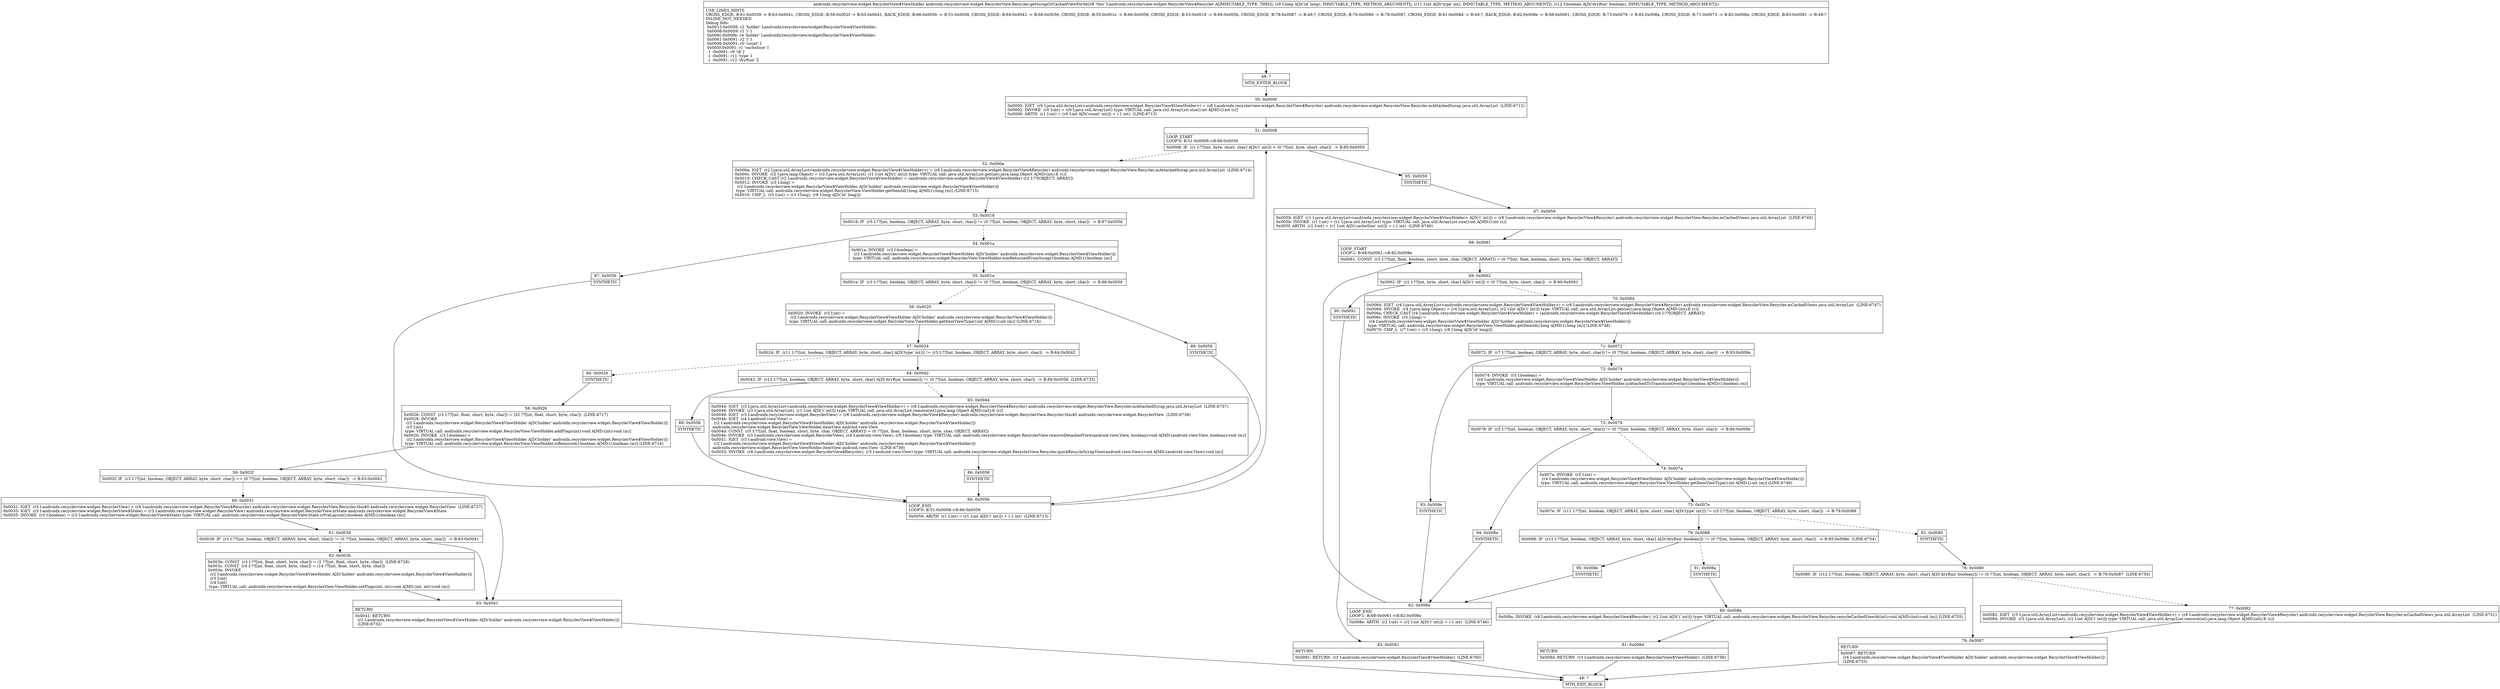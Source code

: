 digraph "CFG forandroidx.recyclerview.widget.RecyclerView.Recycler.getScrapOrCachedViewForId(JIZ)Landroidx\/recyclerview\/widget\/RecyclerView$ViewHolder;" {
Node_48 [shape=record,label="{48\:\ ?|MTH_ENTER_BLOCK\l}"];
Node_50 [shape=record,label="{50\:\ 0x0000|0x0000: IGET  (r0 I:java.util.ArrayList\<androidx.recyclerview.widget.RecyclerView$ViewHolder\>) = (r8 I:androidx.recyclerview.widget.RecyclerView$Recycler) androidx.recyclerview.widget.RecyclerView.Recycler.mAttachedScrap java.util.ArrayList  (LINE:6712)\l0x0002: INVOKE  (r0 I:int) = (r0 I:java.util.ArrayList) type: VIRTUAL call: java.util.ArrayList.size():int A[MD:():int (c)]\l0x0006: ARITH  (r1 I:int) = (r0 I:int A[D('count' int)]) + (\-1 int)  (LINE:6713)\l}"];
Node_51 [shape=record,label="{51\:\ 0x0008|LOOP_START\lLOOP:0: B:51:0x0008\-\>B:66:0x0056\l|0x0008: IF  (r1 I:??[int, byte, short, char] A[D('i' int)]) \< (0 ??[int, byte, short, char])  \-\> B:85:0x0059 \l}"];
Node_52 [shape=record,label="{52\:\ 0x000a|0x000a: IGET  (r2 I:java.util.ArrayList\<androidx.recyclerview.widget.RecyclerView$ViewHolder\>) = (r8 I:androidx.recyclerview.widget.RecyclerView$Recycler) androidx.recyclerview.widget.RecyclerView.Recycler.mAttachedScrap java.util.ArrayList  (LINE:6714)\l0x000c: INVOKE  (r2 I:java.lang.Object) = (r2 I:java.util.ArrayList), (r1 I:int A[D('i' int)]) type: VIRTUAL call: java.util.ArrayList.get(int):java.lang.Object A[MD:(int):E (c)]\l0x0010: CHECK_CAST (r2 I:androidx.recyclerview.widget.RecyclerView$ViewHolder) = (androidx.recyclerview.widget.RecyclerView$ViewHolder) (r2 I:??[OBJECT, ARRAY]) \l0x0012: INVOKE  (r3 I:long) = \l  (r2 I:androidx.recyclerview.widget.RecyclerView$ViewHolder A[D('holder' androidx.recyclerview.widget.RecyclerView$ViewHolder)])\l type: VIRTUAL call: androidx.recyclerview.widget.RecyclerView.ViewHolder.getItemId():long A[MD:():long (m)] (LINE:6715)\l0x0016: CMP_L  (r5 I:int) = (r3 I:long), (r9 I:long A[D('id' long)]) \l}"];
Node_53 [shape=record,label="{53\:\ 0x0018|0x0018: IF  (r5 I:??[int, boolean, OBJECT, ARRAY, byte, short, char]) != (0 ??[int, boolean, OBJECT, ARRAY, byte, short, char])  \-\> B:87:0x0056 \l}"];
Node_54 [shape=record,label="{54\:\ 0x001a|0x001a: INVOKE  (r3 I:boolean) = \l  (r2 I:androidx.recyclerview.widget.RecyclerView$ViewHolder A[D('holder' androidx.recyclerview.widget.RecyclerView$ViewHolder)])\l type: VIRTUAL call: androidx.recyclerview.widget.RecyclerView.ViewHolder.wasReturnedFromScrap():boolean A[MD:():boolean (m)]\l}"];
Node_55 [shape=record,label="{55\:\ 0x001e|0x001e: IF  (r3 I:??[int, boolean, OBJECT, ARRAY, byte, short, char]) != (0 ??[int, boolean, OBJECT, ARRAY, byte, short, char])  \-\> B:88:0x0056 \l}"];
Node_56 [shape=record,label="{56\:\ 0x0020|0x0020: INVOKE  (r3 I:int) = \l  (r2 I:androidx.recyclerview.widget.RecyclerView$ViewHolder A[D('holder' androidx.recyclerview.widget.RecyclerView$ViewHolder)])\l type: VIRTUAL call: androidx.recyclerview.widget.RecyclerView.ViewHolder.getItemViewType():int A[MD:():int (m)] (LINE:6716)\l}"];
Node_57 [shape=record,label="{57\:\ 0x0024|0x0024: IF  (r11 I:??[int, boolean, OBJECT, ARRAY, byte, short, char] A[D('type' int)]) != (r3 I:??[int, boolean, OBJECT, ARRAY, byte, short, char])  \-\> B:64:0x0042 \l}"];
Node_64 [shape=record,label="{64\:\ 0x0042|0x0042: IF  (r12 I:??[int, boolean, OBJECT, ARRAY, byte, short, char] A[D('dryRun' boolean)]) != (0 ??[int, boolean, OBJECT, ARRAY, byte, short, char])  \-\> B:89:0x0056  (LINE:6733)\l}"];
Node_65 [shape=record,label="{65\:\ 0x0044|0x0044: IGET  (r3 I:java.util.ArrayList\<androidx.recyclerview.widget.RecyclerView$ViewHolder\>) = (r8 I:androidx.recyclerview.widget.RecyclerView$Recycler) androidx.recyclerview.widget.RecyclerView.Recycler.mAttachedScrap java.util.ArrayList  (LINE:6737)\l0x0046: INVOKE  (r3 I:java.util.ArrayList), (r1 I:int A[D('i' int)]) type: VIRTUAL call: java.util.ArrayList.remove(int):java.lang.Object A[MD:(int):E (c)]\l0x0049: IGET  (r3 I:androidx.recyclerview.widget.RecyclerView) = (r8 I:androidx.recyclerview.widget.RecyclerView$Recycler) androidx.recyclerview.widget.RecyclerView.Recycler.this$0 androidx.recyclerview.widget.RecyclerView  (LINE:6738)\l0x004b: IGET  (r4 I:android.view.View) = \l  (r2 I:androidx.recyclerview.widget.RecyclerView$ViewHolder A[D('holder' androidx.recyclerview.widget.RecyclerView$ViewHolder)])\l androidx.recyclerview.widget.RecyclerView.ViewHolder.itemView android.view.View \l0x004d: CONST  (r5 I:??[int, float, boolean, short, byte, char, OBJECT, ARRAY]) = (0 ??[int, float, boolean, short, byte, char, OBJECT, ARRAY]) \l0x004e: INVOKE  (r3 I:androidx.recyclerview.widget.RecyclerView), (r4 I:android.view.View), (r5 I:boolean) type: VIRTUAL call: androidx.recyclerview.widget.RecyclerView.removeDetachedView(android.view.View, boolean):void A[MD:(android.view.View, boolean):void (m)]\l0x0051: IGET  (r3 I:android.view.View) = \l  (r2 I:androidx.recyclerview.widget.RecyclerView$ViewHolder A[D('holder' androidx.recyclerview.widget.RecyclerView$ViewHolder)])\l androidx.recyclerview.widget.RecyclerView.ViewHolder.itemView android.view.View  (LINE:6739)\l0x0053: INVOKE  (r8 I:androidx.recyclerview.widget.RecyclerView$Recycler), (r3 I:android.view.View) type: VIRTUAL call: androidx.recyclerview.widget.RecyclerView.Recycler.quickRecycleScrapView(android.view.View):void A[MD:(android.view.View):void (m)]\l}"];
Node_86 [shape=record,label="{86\:\ 0x0056|SYNTHETIC\l}"];
Node_66 [shape=record,label="{66\:\ 0x0056|LOOP_END\lLOOP:0: B:51:0x0008\-\>B:66:0x0056\l|0x0056: ARITH  (r1 I:int) = (r1 I:int A[D('i' int)]) + (\-1 int)  (LINE:6713)\l}"];
Node_89 [shape=record,label="{89\:\ 0x0056|SYNTHETIC\l}"];
Node_84 [shape=record,label="{84\:\ 0x0026|SYNTHETIC\l}"];
Node_58 [shape=record,label="{58\:\ 0x0026|0x0026: CONST  (r3 I:??[int, float, short, byte, char]) = (32 ??[int, float, short, byte, char])  (LINE:6717)\l0x0028: INVOKE  \l  (r2 I:androidx.recyclerview.widget.RecyclerView$ViewHolder A[D('holder' androidx.recyclerview.widget.RecyclerView$ViewHolder)])\l  (r3 I:int)\l type: VIRTUAL call: androidx.recyclerview.widget.RecyclerView.ViewHolder.addFlags(int):void A[MD:(int):void (m)]\l0x002b: INVOKE  (r3 I:boolean) = \l  (r2 I:androidx.recyclerview.widget.RecyclerView$ViewHolder A[D('holder' androidx.recyclerview.widget.RecyclerView$ViewHolder)])\l type: VIRTUAL call: androidx.recyclerview.widget.RecyclerView.ViewHolder.isRemoved():boolean A[MD:():boolean (m)] (LINE:6718)\l}"];
Node_59 [shape=record,label="{59\:\ 0x002f|0x002f: IF  (r3 I:??[int, boolean, OBJECT, ARRAY, byte, short, char]) == (0 ??[int, boolean, OBJECT, ARRAY, byte, short, char])  \-\> B:63:0x0041 \l}"];
Node_60 [shape=record,label="{60\:\ 0x0031|0x0031: IGET  (r3 I:androidx.recyclerview.widget.RecyclerView) = (r8 I:androidx.recyclerview.widget.RecyclerView$Recycler) androidx.recyclerview.widget.RecyclerView.Recycler.this$0 androidx.recyclerview.widget.RecyclerView  (LINE:6727)\l0x0033: IGET  (r3 I:androidx.recyclerview.widget.RecyclerView$State) = (r3 I:androidx.recyclerview.widget.RecyclerView) androidx.recyclerview.widget.RecyclerView.mState androidx.recyclerview.widget.RecyclerView$State \l0x0035: INVOKE  (r3 I:boolean) = (r3 I:androidx.recyclerview.widget.RecyclerView$State) type: VIRTUAL call: androidx.recyclerview.widget.RecyclerView.State.isPreLayout():boolean A[MD:():boolean (m)]\l}"];
Node_61 [shape=record,label="{61\:\ 0x0039|0x0039: IF  (r3 I:??[int, boolean, OBJECT, ARRAY, byte, short, char]) != (0 ??[int, boolean, OBJECT, ARRAY, byte, short, char])  \-\> B:63:0x0041 \l}"];
Node_62 [shape=record,label="{62\:\ 0x003b|0x003b: CONST  (r3 I:??[int, float, short, byte, char]) = (2 ??[int, float, short, byte, char])  (LINE:6728)\l0x003c: CONST  (r4 I:??[int, float, short, byte, char]) = (14 ??[int, float, short, byte, char]) \l0x003e: INVOKE  \l  (r2 I:androidx.recyclerview.widget.RecyclerView$ViewHolder A[D('holder' androidx.recyclerview.widget.RecyclerView$ViewHolder)])\l  (r3 I:int)\l  (r4 I:int)\l type: VIRTUAL call: androidx.recyclerview.widget.RecyclerView.ViewHolder.setFlags(int, int):void A[MD:(int, int):void (m)]\l}"];
Node_63 [shape=record,label="{63\:\ 0x0041|RETURN\l|0x0041: RETURN  \l  (r2 I:androidx.recyclerview.widget.RecyclerView$ViewHolder A[D('holder' androidx.recyclerview.widget.RecyclerView$ViewHolder)])\l  (LINE:6732)\l}"];
Node_49 [shape=record,label="{49\:\ ?|MTH_EXIT_BLOCK\l}"];
Node_88 [shape=record,label="{88\:\ 0x0056|SYNTHETIC\l}"];
Node_87 [shape=record,label="{87\:\ 0x0056|SYNTHETIC\l}"];
Node_85 [shape=record,label="{85\:\ 0x0059|SYNTHETIC\l}"];
Node_67 [shape=record,label="{67\:\ 0x0059|0x0059: IGET  (r1 I:java.util.ArrayList\<androidx.recyclerview.widget.RecyclerView$ViewHolder\> A[D('i' int)]) = (r8 I:androidx.recyclerview.widget.RecyclerView$Recycler) androidx.recyclerview.widget.RecyclerView.Recycler.mCachedViews java.util.ArrayList  (LINE:6745)\l0x005b: INVOKE  (r1 I:int) = (r1 I:java.util.ArrayList) type: VIRTUAL call: java.util.ArrayList.size():int A[MD:():int (c)]\l0x005f: ARITH  (r2 I:int) = (r1 I:int A[D('cacheSize' int)]) + (\-1 int)  (LINE:6746)\l}"];
Node_68 [shape=record,label="{68\:\ 0x0061|LOOP_START\lLOOP:1: B:68:0x0061\-\>B:82:0x008e\l|0x0061: CONST  (r3 I:??[int, float, boolean, short, byte, char, OBJECT, ARRAY]) = (0 ??[int, float, boolean, short, byte, char, OBJECT, ARRAY]) \l}"];
Node_69 [shape=record,label="{69\:\ 0x0062|0x0062: IF  (r2 I:??[int, byte, short, char] A[D('i' int)]) \< (0 ??[int, byte, short, char])  \-\> B:90:0x0091 \l}"];
Node_70 [shape=record,label="{70\:\ 0x0064|0x0064: IGET  (r4 I:java.util.ArrayList\<androidx.recyclerview.widget.RecyclerView$ViewHolder\>) = (r8 I:androidx.recyclerview.widget.RecyclerView$Recycler) androidx.recyclerview.widget.RecyclerView.Recycler.mCachedViews java.util.ArrayList  (LINE:6747)\l0x0066: INVOKE  (r4 I:java.lang.Object) = (r4 I:java.util.ArrayList), (r2 I:int A[D('i' int)]) type: VIRTUAL call: java.util.ArrayList.get(int):java.lang.Object A[MD:(int):E (c)]\l0x006a: CHECK_CAST (r4 I:androidx.recyclerview.widget.RecyclerView$ViewHolder) = (androidx.recyclerview.widget.RecyclerView$ViewHolder) (r4 I:??[OBJECT, ARRAY]) \l0x006c: INVOKE  (r5 I:long) = \l  (r4 I:androidx.recyclerview.widget.RecyclerView$ViewHolder A[D('holder' androidx.recyclerview.widget.RecyclerView$ViewHolder)])\l type: VIRTUAL call: androidx.recyclerview.widget.RecyclerView.ViewHolder.getItemId():long A[MD:():long (m)] (LINE:6748)\l0x0070: CMP_L  (r7 I:int) = (r5 I:long), (r9 I:long A[D('id' long)]) \l}"];
Node_71 [shape=record,label="{71\:\ 0x0072|0x0072: IF  (r7 I:??[int, boolean, OBJECT, ARRAY, byte, short, char]) != (0 ??[int, boolean, OBJECT, ARRAY, byte, short, char])  \-\> B:93:0x008e \l}"];
Node_72 [shape=record,label="{72\:\ 0x0074|0x0074: INVOKE  (r5 I:boolean) = \l  (r4 I:androidx.recyclerview.widget.RecyclerView$ViewHolder A[D('holder' androidx.recyclerview.widget.RecyclerView$ViewHolder)])\l type: VIRTUAL call: androidx.recyclerview.widget.RecyclerView.ViewHolder.isAttachedToTransitionOverlay():boolean A[MD:():boolean (m)]\l}"];
Node_73 [shape=record,label="{73\:\ 0x0078|0x0078: IF  (r5 I:??[int, boolean, OBJECT, ARRAY, byte, short, char]) != (0 ??[int, boolean, OBJECT, ARRAY, byte, short, char])  \-\> B:94:0x008e \l}"];
Node_74 [shape=record,label="{74\:\ 0x007a|0x007a: INVOKE  (r5 I:int) = \l  (r4 I:androidx.recyclerview.widget.RecyclerView$ViewHolder A[D('holder' androidx.recyclerview.widget.RecyclerView$ViewHolder)])\l type: VIRTUAL call: androidx.recyclerview.widget.RecyclerView.ViewHolder.getItemViewType():int A[MD:():int (m)] (LINE:6749)\l}"];
Node_75 [shape=record,label="{75\:\ 0x007e|0x007e: IF  (r11 I:??[int, boolean, OBJECT, ARRAY, byte, short, char] A[D('type' int)]) != (r5 I:??[int, boolean, OBJECT, ARRAY, byte, short, char])  \-\> B:79:0x0088 \l}"];
Node_79 [shape=record,label="{79\:\ 0x0088|0x0088: IF  (r12 I:??[int, boolean, OBJECT, ARRAY, byte, short, char] A[D('dryRun' boolean)]) != (0 ??[int, boolean, OBJECT, ARRAY, byte, short, char])  \-\> B:95:0x008e  (LINE:6754)\l}"];
Node_91 [shape=record,label="{91\:\ 0x008a|SYNTHETIC\l}"];
Node_80 [shape=record,label="{80\:\ 0x008a|0x008a: INVOKE  (r8 I:androidx.recyclerview.widget.RecyclerView$Recycler), (r2 I:int A[D('i' int)]) type: VIRTUAL call: androidx.recyclerview.widget.RecyclerView.Recycler.recycleCachedViewAt(int):void A[MD:(int):void (m)] (LINE:6755)\l}"];
Node_81 [shape=record,label="{81\:\ 0x008d|RETURN\l|0x008d: RETURN  (r3 I:androidx.recyclerview.widget.RecyclerView$ViewHolder)  (LINE:6756)\l}"];
Node_95 [shape=record,label="{95\:\ 0x008e|SYNTHETIC\l}"];
Node_82 [shape=record,label="{82\:\ 0x008e|LOOP_END\lLOOP:1: B:68:0x0061\-\>B:82:0x008e\l|0x008e: ARITH  (r2 I:int) = (r2 I:int A[D('i' int)]) + (\-1 int)  (LINE:6746)\l}"];
Node_92 [shape=record,label="{92\:\ 0x0080|SYNTHETIC\l}"];
Node_76 [shape=record,label="{76\:\ 0x0080|0x0080: IF  (r12 I:??[int, boolean, OBJECT, ARRAY, byte, short, char] A[D('dryRun' boolean)]) != (0 ??[int, boolean, OBJECT, ARRAY, byte, short, char])  \-\> B:78:0x0087  (LINE:6750)\l}"];
Node_77 [shape=record,label="{77\:\ 0x0082|0x0082: IGET  (r3 I:java.util.ArrayList\<androidx.recyclerview.widget.RecyclerView$ViewHolder\>) = (r8 I:androidx.recyclerview.widget.RecyclerView$Recycler) androidx.recyclerview.widget.RecyclerView.Recycler.mCachedViews java.util.ArrayList  (LINE:6751)\l0x0084: INVOKE  (r3 I:java.util.ArrayList), (r2 I:int A[D('i' int)]) type: VIRTUAL call: java.util.ArrayList.remove(int):java.lang.Object A[MD:(int):E (c)]\l}"];
Node_78 [shape=record,label="{78\:\ 0x0087|RETURN\l|0x0087: RETURN  \l  (r4 I:androidx.recyclerview.widget.RecyclerView$ViewHolder A[D('holder' androidx.recyclerview.widget.RecyclerView$ViewHolder)])\l  (LINE:6753)\l}"];
Node_94 [shape=record,label="{94\:\ 0x008e|SYNTHETIC\l}"];
Node_93 [shape=record,label="{93\:\ 0x008e|SYNTHETIC\l}"];
Node_90 [shape=record,label="{90\:\ 0x0091|SYNTHETIC\l}"];
Node_83 [shape=record,label="{83\:\ 0x0091|RETURN\l|0x0091: RETURN  (r3 I:androidx.recyclerview.widget.RecyclerView$ViewHolder)  (LINE:6760)\l}"];
MethodNode[shape=record,label="{androidx.recyclerview.widget.RecyclerView$ViewHolder androidx.recyclerview.widget.RecyclerView.Recycler.getScrapOrCachedViewForId((r8 'this' I:androidx.recyclerview.widget.RecyclerView$Recycler A[IMMUTABLE_TYPE, THIS]), (r9 I:long A[D('id' long), IMMUTABLE_TYPE, METHOD_ARGUMENT]), (r11 I:int A[D('type' int), IMMUTABLE_TYPE, METHOD_ARGUMENT]), (r12 I:boolean A[D('dryRun' boolean), IMMUTABLE_TYPE, METHOD_ARGUMENT]))  | USE_LINES_HINTS\lCROSS_EDGE: B:61:0x0039 \-\> B:63:0x0041, CROSS_EDGE: B:59:0x002f \-\> B:63:0x0041, BACK_EDGE: B:66:0x0056 \-\> B:51:0x0008, CROSS_EDGE: B:64:0x0042 \-\> B:66:0x0056, CROSS_EDGE: B:55:0x001e \-\> B:66:0x0056, CROSS_EDGE: B:53:0x0018 \-\> B:66:0x0056, CROSS_EDGE: B:78:0x0087 \-\> B:49:?, CROSS_EDGE: B:76:0x0080 \-\> B:78:0x0087, CROSS_EDGE: B:81:0x008d \-\> B:49:?, BACK_EDGE: B:82:0x008e \-\> B:68:0x0061, CROSS_EDGE: B:73:0x0078 \-\> B:82:0x008e, CROSS_EDGE: B:71:0x0072 \-\> B:82:0x008e, CROSS_EDGE: B:83:0x0091 \-\> B:49:?\lINLINE_NOT_NEEDED\lDebug Info:\l  0x0012\-0x0056: r2 'holder' Landroidx\/recyclerview\/widget\/RecyclerView$ViewHolder;\l  0x0008\-0x0059: r1 'i' I\l  0x006c\-0x008e: r4 'holder' Landroidx\/recyclerview\/widget\/RecyclerView$ViewHolder;\l  0x0061\-0x0091: r2 'i' I\l  0x0006\-0x0091: r0 'count' I\l  0x005f\-0x0091: r1 'cacheSize' I\l  \-1 \-0x0091: r9 'id' J\l  \-1 \-0x0091: r11 'type' I\l  \-1 \-0x0091: r12 'dryRun' Z\l}"];
MethodNode -> Node_48;Node_48 -> Node_50;
Node_50 -> Node_51;
Node_51 -> Node_52[style=dashed];
Node_51 -> Node_85;
Node_52 -> Node_53;
Node_53 -> Node_54[style=dashed];
Node_53 -> Node_87;
Node_54 -> Node_55;
Node_55 -> Node_56[style=dashed];
Node_55 -> Node_88;
Node_56 -> Node_57;
Node_57 -> Node_64;
Node_57 -> Node_84[style=dashed];
Node_64 -> Node_65[style=dashed];
Node_64 -> Node_89;
Node_65 -> Node_86;
Node_86 -> Node_66;
Node_66 -> Node_51;
Node_89 -> Node_66;
Node_84 -> Node_58;
Node_58 -> Node_59;
Node_59 -> Node_60[style=dashed];
Node_59 -> Node_63;
Node_60 -> Node_61;
Node_61 -> Node_62[style=dashed];
Node_61 -> Node_63;
Node_62 -> Node_63;
Node_63 -> Node_49;
Node_88 -> Node_66;
Node_87 -> Node_66;
Node_85 -> Node_67;
Node_67 -> Node_68;
Node_68 -> Node_69;
Node_69 -> Node_70[style=dashed];
Node_69 -> Node_90;
Node_70 -> Node_71;
Node_71 -> Node_72[style=dashed];
Node_71 -> Node_93;
Node_72 -> Node_73;
Node_73 -> Node_74[style=dashed];
Node_73 -> Node_94;
Node_74 -> Node_75;
Node_75 -> Node_79;
Node_75 -> Node_92[style=dashed];
Node_79 -> Node_91[style=dashed];
Node_79 -> Node_95;
Node_91 -> Node_80;
Node_80 -> Node_81;
Node_81 -> Node_49;
Node_95 -> Node_82;
Node_82 -> Node_68;
Node_92 -> Node_76;
Node_76 -> Node_77[style=dashed];
Node_76 -> Node_78;
Node_77 -> Node_78;
Node_78 -> Node_49;
Node_94 -> Node_82;
Node_93 -> Node_82;
Node_90 -> Node_83;
Node_83 -> Node_49;
}

